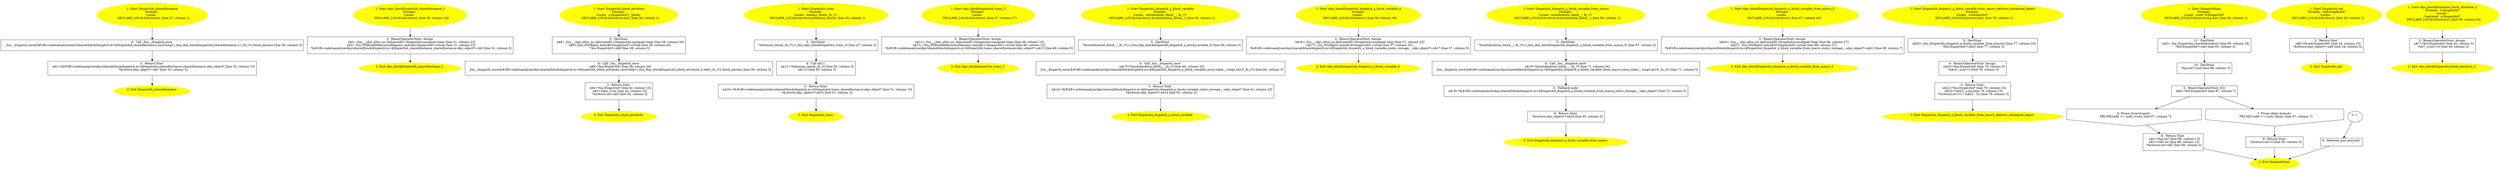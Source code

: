 /* @generated */
digraph iCFG {
"sharedInstance#DispatchA#class.8992c6086d1ce5c225093940f62386ac_1" [label="1: Start DispatchA_sharedInstance\nFormals: \nLocals:  \n   DECLARE_LOCALS(&return); [line 27, column 1]\n " color=yellow style=filled]
	

	 "sharedInstance#DispatchA#class.8992c6086d1ce5c225093940f62386ac_1" -> "sharedInstance#DispatchA#class.8992c6086d1ce5c225093940f62386ac_4" ;
"sharedInstance#DispatchA#class.8992c6086d1ce5c225093940f62386ac_2" [label="2: Exit DispatchA_sharedInstance \n  " color=yellow style=filled]
	

"sharedInstance#DispatchA#class.8992c6086d1ce5c225093940f62386ac_3" [label="3:  Return Stmt \n   n$1=*&#GB<codetoanalyze/objc/shared/block/dispatch.m>$DispatchA_sharedInstance_sharedInstance:objc_object* [line 33, column 10]\n  *&return:objc_object*=n$1 [line 33, column 3]\n " shape="box"]
	

	 "sharedInstance#DispatchA#class.8992c6086d1ce5c225093940f62386ac_3" -> "sharedInstance#DispatchA#class.8992c6086d1ce5c225093940f62386ac_2" ;
"sharedInstance#DispatchA#class.8992c6086d1ce5c225093940f62386ac_4" [label="4:  Call _fun__dispatch_once \n   _fun__dispatch_once(&#GB<codetoanalyze/objc/shared/block/dispatch.m>$DispatchA_sharedInstance_once:long*,(_fun_objc_blockDispatchA_sharedInstance_1):_fn_(*)) block_params [line 30, column 3]\n " shape="box"]
	

	 "sharedInstance#DispatchA#class.8992c6086d1ce5c225093940f62386ac_4" -> "sharedInstance#DispatchA#class.8992c6086d1ce5c225093940f62386ac_3" ;
"objc_blockDispatchA_sharedInstance_1.0b8803e75b6a82e1a4530bcb953490e2_1" [label="1: Start objc_blockDispatchA_sharedInstance_1\nFormals: \nLocals:  \n   DECLARE_LOCALS(&return); [line 30, column 24]\n " color=yellow style=filled]
	

	 "objc_blockDispatchA_sharedInstance_1.0b8803e75b6a82e1a4530bcb953490e2_1" -> "objc_blockDispatchA_sharedInstance_1.0b8803e75b6a82e1a4530bcb953490e2_3" ;
"objc_blockDispatchA_sharedInstance_1.0b8803e75b6a82e1a4530bcb953490e2_2" [label="2: Exit objc_blockDispatchA_sharedInstance_1 \n  " color=yellow style=filled]
	

"objc_blockDispatchA_sharedInstance_1.0b8803e75b6a82e1a4530bcb953490e2_3" [label="3:  BinaryOperatorStmt: Assign \n   n$2=_fun___objc_alloc_no_fail(sizeof(t=DispatchA):unsigned long) [line 31, column 23]\n  n$3=_fun_NSBundleResourceRequest_init(n$2:DispatchA*) virtual [line 31, column 22]\n  *&#GB<codetoanalyze/objc/shared/block/dispatch.m>$DispatchA_sharedInstance_sharedInstance:objc_object*=n$3 [line 31, column 5]\n " shape="box"]
	

	 "objc_blockDispatchA_sharedInstance_1.0b8803e75b6a82e1a4530bcb953490e2_3" -> "objc_blockDispatchA_sharedInstance_1.0b8803e75b6a82e1a4530bcb953490e2_2" ;
"block_attribute#DispatchA#class.df997e345dbf19ec3438c667c942e14a_1" [label="1: Start DispatchA_block_attribute\nFormals: \nLocals:  a:DispatchA*(__block) \n   DECLARE_LOCALS(&return,&a); [line 36, column 1]\n " color=yellow style=filled]
	

	 "block_attribute#DispatchA#class.df997e345dbf19ec3438c667c942e14a_1" -> "block_attribute#DispatchA#class.df997e345dbf19ec3438c667c942e14a_5" ;
"block_attribute#DispatchA#class.df997e345dbf19ec3438c667c942e14a_2" [label="2: Exit DispatchA_block_attribute \n  " color=yellow style=filled]
	

"block_attribute#DispatchA#class.df997e345dbf19ec3438c667c942e14a_3" [label="3:  Return Stmt \n   n$4=*&a:DispatchA* [line 42, column 10]\n  n$5=*n$4._x:int [line 42, column 10]\n  *&return:int=n$5 [line 42, column 3]\n " shape="box"]
	

	 "block_attribute#DispatchA#class.df997e345dbf19ec3438c667c942e14a_3" -> "block_attribute#DispatchA#class.df997e345dbf19ec3438c667c942e14a_2" ;
"block_attribute#DispatchA#class.df997e345dbf19ec3438c667c942e14a_4" [label="4:  Call _fun__dispatch_once \n   n$6=*&a:DispatchA* [line 39, column 24]\n  _fun__dispatch_once(&#GB<codetoanalyze/objc/shared/block/dispatch.m>$DispatchA_block_attribute_once:long*,(_fun_objc_blockDispatchA_block_attribute_2,n$6):_fn_(*)) block_params [line 39, column 3]\n " shape="box"]
	

	 "block_attribute#DispatchA#class.df997e345dbf19ec3438c667c942e14a_4" -> "block_attribute#DispatchA#class.df997e345dbf19ec3438c667c942e14a_3" ;
"block_attribute#DispatchA#class.df997e345dbf19ec3438c667c942e14a_5" [label="5:  DeclStmt \n   n$8=_fun___objc_alloc_no_fail(sizeof(t=DispatchA):unsigned long) [line 38, column 26]\n  n$9=_fun_NSObject_init(n$8:DispatchA*) virtual [line 38, column 26]\n  *&a:DispatchA*=n$9 [line 38, column 3]\n " shape="box"]
	

	 "block_attribute#DispatchA#class.df997e345dbf19ec3438c667c942e14a_5" -> "block_attribute#DispatchA#class.df997e345dbf19ec3438c667c942e14a_4" ;
"trans#DispatchA#class.23f9d908a87deca79c235bc76ca6e941_1" [label="1: Start DispatchA_trans\nFormals: \nLocals:  dummy_block:_fn_(*) \n   DECLARE_LOCALS(&return,&dummy_block); [line 45, column 1]\n " color=yellow style=filled]
	

	 "trans#DispatchA#class.23f9d908a87deca79c235bc76ca6e941_1" -> "trans#DispatchA#class.23f9d908a87deca79c235bc76ca6e941_5" ;
"trans#DispatchA#class.23f9d908a87deca79c235bc76ca6e941_2" [label="2: Exit DispatchA_trans \n  " color=yellow style=filled]
	

"trans#DispatchA#class.23f9d908a87deca79c235bc76ca6e941_3" [label="3:  Return Stmt \n   n$10=*&#GB<codetoanalyze/objc/shared/block/dispatch.m>$DispatchA_trans_sharedInstance:objc_object* [line 51, column 10]\n  *&return:objc_object*=n$10 [line 51, column 3]\n " shape="box"]
	

	 "trans#DispatchA#class.23f9d908a87deca79c235bc76ca6e941_3" -> "trans#DispatchA#class.23f9d908a87deca79c235bc76ca6e941_2" ;
"trans#DispatchA#class.23f9d908a87deca79c235bc76ca6e941_4" [label="4:  Call n$11 \n   n$11=*&dummy_block:_fn_(*) [line 50, column 3]\n  n$11() [line 50, column 3]\n " shape="box"]
	

	 "trans#DispatchA#class.23f9d908a87deca79c235bc76ca6e941_4" -> "trans#DispatchA#class.23f9d908a87deca79c235bc76ca6e941_3" ;
"trans#DispatchA#class.23f9d908a87deca79c235bc76ca6e941_5" [label="5:  DeclStmt \n   *&dummy_block:_fn_(*)=(_fun_objc_blockDispatchA_trans_3) [line 47, column 3]\n " shape="box"]
	

	 "trans#DispatchA#class.23f9d908a87deca79c235bc76ca6e941_5" -> "trans#DispatchA#class.23f9d908a87deca79c235bc76ca6e941_4" ;
"objc_blockDispatchA_trans_3.80c09fe69dc0d5591de63a0c525de29b_1" [label="1: Start objc_blockDispatchA_trans_3\nFormals: \nLocals:  \n   DECLARE_LOCALS(&return); [line 47, column 27]\n " color=yellow style=filled]
	

	 "objc_blockDispatchA_trans_3.80c09fe69dc0d5591de63a0c525de29b_1" -> "objc_blockDispatchA_trans_3.80c09fe69dc0d5591de63a0c525de29b_3" ;
"objc_blockDispatchA_trans_3.80c09fe69dc0d5591de63a0c525de29b_2" [label="2: Exit objc_blockDispatchA_trans_3 \n  " color=yellow style=filled]
	

"objc_blockDispatchA_trans_3.80c09fe69dc0d5591de63a0c525de29b_3" [label="3:  BinaryOperatorStmt: Assign \n   n$12=_fun___objc_alloc_no_fail(sizeof(t=DispatchA):unsigned long) [line 48, column 23]\n  n$13=_fun_NSBundleResourceRequest_init(n$12:DispatchA*) virtual [line 48, column 22]\n  *&#GB<codetoanalyze/objc/shared/block/dispatch.m>$DispatchA_trans_sharedInstance:objc_object*=n$13 [line 48, column 5]\n " shape="box"]
	

	 "objc_blockDispatchA_trans_3.80c09fe69dc0d5591de63a0c525de29b_3" -> "objc_blockDispatchA_trans_3.80c09fe69dc0d5591de63a0c525de29b_2" ;
"dispatch_a_block_variable#DispatchA#class.3cc12dd22127281b8293b7c046d21bb2_1" [label="1: Start DispatchA_dispatch_a_block_variable\nFormals: \nLocals:  initialization_block__:_fn_(*) \n   DECLARE_LOCALS(&return,&initialization_block__); [line 54, column 1]\n " color=yellow style=filled]
	

	 "dispatch_a_block_variable#DispatchA#class.3cc12dd22127281b8293b7c046d21bb2_1" -> "dispatch_a_block_variable#DispatchA#class.3cc12dd22127281b8293b7c046d21bb2_5" ;
"dispatch_a_block_variable#DispatchA#class.3cc12dd22127281b8293b7c046d21bb2_2" [label="2: Exit DispatchA_dispatch_a_block_variable \n  " color=yellow style=filled]
	

"dispatch_a_block_variable#DispatchA#class.3cc12dd22127281b8293b7c046d21bb2_3" [label="3:  Return Stmt \n   n$14=*&#GB<codetoanalyze/objc/shared/block/dispatch.m>$DispatchA_dispatch_a_block_variable_static_storage__:objc_object* [line 61, column 10]\n  *&return:objc_object*=n$14 [line 61, column 3]\n " shape="box"]
	

	 "dispatch_a_block_variable#DispatchA#class.3cc12dd22127281b8293b7c046d21bb2_3" -> "dispatch_a_block_variable#DispatchA#class.3cc12dd22127281b8293b7c046d21bb2_2" ;
"dispatch_a_block_variable#DispatchA#class.3cc12dd22127281b8293b7c046d21bb2_4" [label="4:  Call _fun__dispatch_once \n   n$15=*&initialization_block__:_fn_(*) [line 60, column 32]\n  _fun__dispatch_once(&#GB<codetoanalyze/objc/shared/block/dispatch.m>$DispatchA_dispatch_a_block_variable_once_token__:long*,n$15:_fn_(*)) [line 60, column 3]\n " shape="box"]
	

	 "dispatch_a_block_variable#DispatchA#class.3cc12dd22127281b8293b7c046d21bb2_4" -> "dispatch_a_block_variable#DispatchA#class.3cc12dd22127281b8293b7c046d21bb2_3" ;
"dispatch_a_block_variable#DispatchA#class.3cc12dd22127281b8293b7c046d21bb2_5" [label="5:  DeclStmt \n   *&initialization_block__:_fn_(*)=(_fun_objc_blockDispatchA_dispatch_a_block_variable_4) [line 56, column 3]\n " shape="box"]
	

	 "dispatch_a_block_variable#DispatchA#class.3cc12dd22127281b8293b7c046d21bb2_5" -> "dispatch_a_block_variable#DispatchA#class.3cc12dd22127281b8293b7c046d21bb2_4" ;
"objc_blockDispatchA_dispatch_a_block_variable_4.2eedc45fca2c35e6e8c11937ba7a2df8_1" [label="1: Start objc_blockDispatchA_dispatch_a_block_variable_4\nFormals: \nLocals:  \n   DECLARE_LOCALS(&return); [line 56, column 38]\n " color=yellow style=filled]
	

	 "objc_blockDispatchA_dispatch_a_block_variable_4.2eedc45fca2c35e6e8c11937ba7a2df8_1" -> "objc_blockDispatchA_dispatch_a_block_variable_4.2eedc45fca2c35e6e8c11937ba7a2df8_3" ;
"objc_blockDispatchA_dispatch_a_block_variable_4.2eedc45fca2c35e6e8c11937ba7a2df8_2" [label="2: Exit objc_blockDispatchA_dispatch_a_block_variable_4 \n  " color=yellow style=filled]
	

"objc_blockDispatchA_dispatch_a_block_variable_4.2eedc45fca2c35e6e8c11937ba7a2df8_3" [label="3:  BinaryOperatorStmt: Assign \n   n$16=_fun___objc_alloc_no_fail(sizeof(t=DispatchA):unsigned long) [line 57, column 25]\n  n$17=_fun_NSObject_init(n$16:DispatchA*) virtual [line 57, column 25]\n  *&#GB<codetoanalyze/objc/shared/block/dispatch.m>$DispatchA_dispatch_a_block_variable_static_storage__:objc_object*=n$17 [line 57, column 5]\n " shape="box"]
	

	 "objc_blockDispatchA_dispatch_a_block_variable_4.2eedc45fca2c35e6e8c11937ba7a2df8_3" -> "objc_blockDispatchA_dispatch_a_block_variable_4.2eedc45fca2c35e6e8c11937ba7a2df8_2" ;
"dispatch_a_block_variable_from_macro#DispatchA#class.92567a38d5ab3cf637f72030b1097441_1" [label="1: Start DispatchA_dispatch_a_block_variable_from_macro\nFormals: \nLocals:  initialization_block__:_fn_(*) \n   DECLARE_LOCALS(&return,&initialization_block__); [line 64, column 1]\n " color=yellow style=filled]
	

	 "dispatch_a_block_variable_from_macro#DispatchA#class.92567a38d5ab3cf637f72030b1097441_1" -> "dispatch_a_block_variable_from_macro#DispatchA#class.92567a38d5ab3cf637f72030b1097441_5" ;
"dispatch_a_block_variable_from_macro#DispatchA#class.92567a38d5ab3cf637f72030b1097441_2" [label="2: Exit DispatchA_dispatch_a_block_variable_from_macro \n  " color=yellow style=filled]
	

"dispatch_a_block_variable_from_macro#DispatchA#class.92567a38d5ab3cf637f72030b1097441_3" [label="3:  Fallback node \n   n$18=*&#GB<codetoanalyze/objc/shared/block/dispatch.m>$DispatchA_dispatch_a_block_variable_from_macro_static_storage__:objc_object* [line 72, column 5]\n " shape="box"]
	

	 "dispatch_a_block_variable_from_macro#DispatchA#class.92567a38d5ab3cf637f72030b1097441_3" -> "dispatch_a_block_variable_from_macro#DispatchA#class.92567a38d5ab3cf637f72030b1097441_6" ;
"dispatch_a_block_variable_from_macro#DispatchA#class.92567a38d5ab3cf637f72030b1097441_4" [label="4:  Call _fun__dispatch_once \n   n$19=*&initialization_block__:_fn_(*) [line 71, column 34]\n  _fun__dispatch_once(&#GB<codetoanalyze/objc/shared/block/dispatch.m>$DispatchA_dispatch_a_block_variable_from_macro_once_token__:long*,n$19:_fn_(*)) [line 71, column 5]\n " shape="box"]
	

	 "dispatch_a_block_variable_from_macro#DispatchA#class.92567a38d5ab3cf637f72030b1097441_4" -> "dispatch_a_block_variable_from_macro#DispatchA#class.92567a38d5ab3cf637f72030b1097441_3" ;
"dispatch_a_block_variable_from_macro#DispatchA#class.92567a38d5ab3cf637f72030b1097441_5" [label="5:  DeclStmt \n   *&initialization_block__:_fn_(*)=(_fun_objc_blockDispatchA_dispatch_a_block_variable_from_macro_5) [line 67, column 5]\n " shape="box"]
	

	 "dispatch_a_block_variable_from_macro#DispatchA#class.92567a38d5ab3cf637f72030b1097441_5" -> "dispatch_a_block_variable_from_macro#DispatchA#class.92567a38d5ab3cf637f72030b1097441_4" ;
"dispatch_a_block_variable_from_macro#DispatchA#class.92567a38d5ab3cf637f72030b1097441_6" [label="6:  Return Stmt \n   *&return:objc_object*=n$18 [line 65, column 3]\n " shape="box"]
	

	 "dispatch_a_block_variable_from_macro#DispatchA#class.92567a38d5ab3cf637f72030b1097441_6" -> "dispatch_a_block_variable_from_macro#DispatchA#class.92567a38d5ab3cf637f72030b1097441_2" ;
"objc_blockDispatchA_dispatch_a_block_variable_from_macro_5.e4f37df69df9d95138cb008e85eedab8_1" [label="1: Start objc_blockDispatchA_dispatch_a_block_variable_from_macro_5\nFormals: \nLocals:  \n   DECLARE_LOCALS(&return); [line 67, column 40]\n " color=yellow style=filled]
	

	 "objc_blockDispatchA_dispatch_a_block_variable_from_macro_5.e4f37df69df9d95138cb008e85eedab8_1" -> "objc_blockDispatchA_dispatch_a_block_variable_from_macro_5.e4f37df69df9d95138cb008e85eedab8_3" ;
"objc_blockDispatchA_dispatch_a_block_variable_from_macro_5.e4f37df69df9d95138cb008e85eedab8_2" [label="2: Exit objc_blockDispatchA_dispatch_a_block_variable_from_macro_5 \n  " color=yellow style=filled]
	

"objc_blockDispatchA_dispatch_a_block_variable_from_macro_5.e4f37df69df9d95138cb008e85eedab8_3" [label="3:  BinaryOperatorStmt: Assign \n   n$20=_fun___objc_alloc_no_fail(sizeof(t=DispatchA):unsigned long) [line 68, column 27]\n  n$21=_fun_NSObject_init(n$20:DispatchA*) virtual [line 68, column 27]\n  *&#GB<codetoanalyze/objc/shared/block/dispatch.m>$DispatchA_dispatch_a_block_variable_from_macro_static_storage__:objc_object*=n$21 [line 68, column 7]\n " shape="box"]
	

	 "objc_blockDispatchA_dispatch_a_block_variable_from_macro_5.e4f37df69df9d95138cb008e85eedab8_3" -> "objc_blockDispatchA_dispatch_a_block_variable_from_macro_5.e4f37df69df9d95138cb008e85eedab8_2" ;
"dispatch_a_block_variable_from_macro_delivers_initialised_object#DispatchA#class.a58ef5afb5e1e9480b49788e2400c52c_1" [label="1: Start DispatchA_dispatch_a_block_variable_from_macro_delivers_initialised_object\nFormals: \nLocals:  a:DispatchA* \n   DECLARE_LOCALS(&return,&a); [line 76, column 1]\n " color=yellow style=filled]
	

	 "dispatch_a_block_variable_from_macro_delivers_initialised_object#DispatchA#class.a58ef5afb5e1e9480b49788e2400c52c_1" -> "dispatch_a_block_variable_from_macro_delivers_initialised_object#DispatchA#class.a58ef5afb5e1e9480b49788e2400c52c_5" ;
"dispatch_a_block_variable_from_macro_delivers_initialised_object#DispatchA#class.a58ef5afb5e1e9480b49788e2400c52c_2" [label="2: Exit DispatchA_dispatch_a_block_variable_from_macro_delivers_initialised_object \n  " color=yellow style=filled]
	

"dispatch_a_block_variable_from_macro_delivers_initialised_object#DispatchA#class.a58ef5afb5e1e9480b49788e2400c52c_3" [label="3:  Return Stmt \n   n$22=*&a:DispatchA* [line 79, column 15]\n  n$23=*n$22._x:int [line 79, column 15]\n  *&return:int=(1 / (n$23 - 5)) [line 79, column 3]\n " shape="box"]
	

	 "dispatch_a_block_variable_from_macro_delivers_initialised_object#DispatchA#class.a58ef5afb5e1e9480b49788e2400c52c_3" -> "dispatch_a_block_variable_from_macro_delivers_initialised_object#DispatchA#class.a58ef5afb5e1e9480b49788e2400c52c_2" ;
"dispatch_a_block_variable_from_macro_delivers_initialised_object#DispatchA#class.a58ef5afb5e1e9480b49788e2400c52c_4" [label="4:  BinaryOperatorStmt: Assign \n   n$24=*&a:DispatchA* [line 78, column 3]\n  *n$24._x:int=5 [line 78, column 3]\n " shape="box"]
	

	 "dispatch_a_block_variable_from_macro_delivers_initialised_object#DispatchA#class.a58ef5afb5e1e9480b49788e2400c52c_4" -> "dispatch_a_block_variable_from_macro_delivers_initialised_object#DispatchA#class.a58ef5afb5e1e9480b49788e2400c52c_3" ;
"dispatch_a_block_variable_from_macro_delivers_initialised_object#DispatchA#class.a58ef5afb5e1e9480b49788e2400c52c_5" [label="5:  DeclStmt \n   n$25=_fun_DispatchA_dispatch_a_block_variable_from_macro() [line 77, column 18]\n  *&a:DispatchA*=n$25 [line 77, column 3]\n " shape="box"]
	

	 "dispatch_a_block_variable_from_macro_delivers_initialised_object#DispatchA#class.a58ef5afb5e1e9480b49788e2400c52c_5" -> "dispatch_a_block_variable_from_macro_delivers_initialised_object#DispatchA#class.a58ef5afb5e1e9480b49788e2400c52c_4" ;
"DispatchMain.f6461dbdaeaf9a114cbe40f5f72fbb3f_1" [label="1: Start DispatchMain\nFormals: \nLocals:  p:int* b:DispatchA* \n   DECLARE_LOCALS(&return,&p,&b); [line 84, column 1]\n " color=yellow style=filled]
	

	 "DispatchMain.f6461dbdaeaf9a114cbe40f5f72fbb3f_1" -> "DispatchMain.f6461dbdaeaf9a114cbe40f5f72fbb3f_11" ;
"DispatchMain.f6461dbdaeaf9a114cbe40f5f72fbb3f_2" [label="2: Exit DispatchMain \n  " color=yellow style=filled]
	

"DispatchMain.f6461dbdaeaf9a114cbe40f5f72fbb3f_3" [label="3: + \n  " ]
	

	 "DispatchMain.f6461dbdaeaf9a114cbe40f5f72fbb3f_3" -> "DispatchMain.f6461dbdaeaf9a114cbe40f5f72fbb3f_4" ;
"DispatchMain.f6461dbdaeaf9a114cbe40f5f72fbb3f_4" [label="4:  between_join_and_exit \n  " shape="box"]
	

	 "DispatchMain.f6461dbdaeaf9a114cbe40f5f72fbb3f_4" -> "DispatchMain.f6461dbdaeaf9a114cbe40f5f72fbb3f_2" ;
"DispatchMain.f6461dbdaeaf9a114cbe40f5f72fbb3f_5" [label="5:  BinaryOperatorStmt: EQ \n   n$0=*&b:DispatchA* [line 87, column 7]\n " shape="box"]
	

	 "DispatchMain.f6461dbdaeaf9a114cbe40f5f72fbb3f_5" -> "DispatchMain.f6461dbdaeaf9a114cbe40f5f72fbb3f_6" ;
	 "DispatchMain.f6461dbdaeaf9a114cbe40f5f72fbb3f_5" -> "DispatchMain.f6461dbdaeaf9a114cbe40f5f72fbb3f_7" ;
"DispatchMain.f6461dbdaeaf9a114cbe40f5f72fbb3f_6" [label="6: Prune (true branch) \n   PRUNE((n$0 == null), true); [line 87, column 7]\n " shape="invhouse"]
	

	 "DispatchMain.f6461dbdaeaf9a114cbe40f5f72fbb3f_6" -> "DispatchMain.f6461dbdaeaf9a114cbe40f5f72fbb3f_8" ;
"DispatchMain.f6461dbdaeaf9a114cbe40f5f72fbb3f_7" [label="7: Prune (false branch) \n   PRUNE(!(n$0 == null), false); [line 87, column 7]\n " shape="invhouse"]
	

	 "DispatchMain.f6461dbdaeaf9a114cbe40f5f72fbb3f_7" -> "DispatchMain.f6461dbdaeaf9a114cbe40f5f72fbb3f_9" ;
"DispatchMain.f6461dbdaeaf9a114cbe40f5f72fbb3f_8" [label="8:  Return Stmt \n   n$1=*&p:int* [line 88, column 13]\n  n$2=*n$1:int [line 88, column 12]\n  *&return:int=n$2 [line 88, column 5]\n " shape="box"]
	

	 "DispatchMain.f6461dbdaeaf9a114cbe40f5f72fbb3f_8" -> "DispatchMain.f6461dbdaeaf9a114cbe40f5f72fbb3f_2" ;
"DispatchMain.f6461dbdaeaf9a114cbe40f5f72fbb3f_9" [label="9:  Return Stmt \n   *&return:int=0 [line 90, column 5]\n " shape="box"]
	

	 "DispatchMain.f6461dbdaeaf9a114cbe40f5f72fbb3f_9" -> "DispatchMain.f6461dbdaeaf9a114cbe40f5f72fbb3f_2" ;
"DispatchMain.f6461dbdaeaf9a114cbe40f5f72fbb3f_10" [label="10:  DeclStmt \n   *&p:int*=null [line 86, column 3]\n " shape="box"]
	

	 "DispatchMain.f6461dbdaeaf9a114cbe40f5f72fbb3f_10" -> "DispatchMain.f6461dbdaeaf9a114cbe40f5f72fbb3f_5" ;
"DispatchMain.f6461dbdaeaf9a114cbe40f5f72fbb3f_11" [label="11:  DeclStmt \n   n$3=_fun_DispatchA_sharedInstance() [line 85, column 18]\n  *&b:DispatchA*=n$3 [line 85, column 3]\n " shape="box"]
	

	 "DispatchMain.f6461dbdaeaf9a114cbe40f5f72fbb3f_11" -> "DispatchMain.f6461dbdaeaf9a114cbe40f5f72fbb3f_10" ;
"init#DispatchA#instance.ff6c7b9a5a49bb46493519a4290a6582_1" [label="1: Start DispatchA_init\nFormals:  self:DispatchA*\nLocals:  \n   DECLARE_LOCALS(&return); [line 23, column 1]\n " color=yellow style=filled]
	

	 "init#DispatchA#instance.ff6c7b9a5a49bb46493519a4290a6582_1" -> "init#DispatchA#instance.ff6c7b9a5a49bb46493519a4290a6582_3" ;
"init#DispatchA#instance.ff6c7b9a5a49bb46493519a4290a6582_2" [label="2: Exit DispatchA_init \n  " color=yellow style=filled]
	

"init#DispatchA#instance.ff6c7b9a5a49bb46493519a4290a6582_3" [label="3:  Return Stmt \n   n$0=*&self:DispatchA* [line 24, column 10]\n  *&return:objc_object*=n$0 [line 24, column 3]\n " shape="box"]
	

	 "init#DispatchA#instance.ff6c7b9a5a49bb46493519a4290a6582_3" -> "init#DispatchA#instance.ff6c7b9a5a49bb46493519a4290a6582_2" ;
"objc_blockDispatchA_block_attribute_2.871f06a0b12b5767153a5d30f3798261_1" [label="1: Start objc_blockDispatchA_block_attribute_2\nFormals:  a:DispatchA*\nLocals: \nCaptured:  a:DispatchA* \n   DECLARE_LOCALS(&return); [line 39, column 24]\n " color=yellow style=filled]
	

	 "objc_blockDispatchA_block_attribute_2.871f06a0b12b5767153a5d30f3798261_1" -> "objc_blockDispatchA_block_attribute_2.871f06a0b12b5767153a5d30f3798261_3" ;
"objc_blockDispatchA_block_attribute_2.871f06a0b12b5767153a5d30f3798261_2" [label="2: Exit objc_blockDispatchA_block_attribute_2 \n  " color=yellow style=filled]
	

"objc_blockDispatchA_block_attribute_2.871f06a0b12b5767153a5d30f3798261_3" [label="3:  BinaryOperatorStmt: Assign \n   n$7=*&a:DispatchA* [line 40, column 5]\n  *n$7._x:int=10 [line 40, column 5]\n " shape="box"]
	

	 "objc_blockDispatchA_block_attribute_2.871f06a0b12b5767153a5d30f3798261_3" -> "objc_blockDispatchA_block_attribute_2.871f06a0b12b5767153a5d30f3798261_2" ;
}
